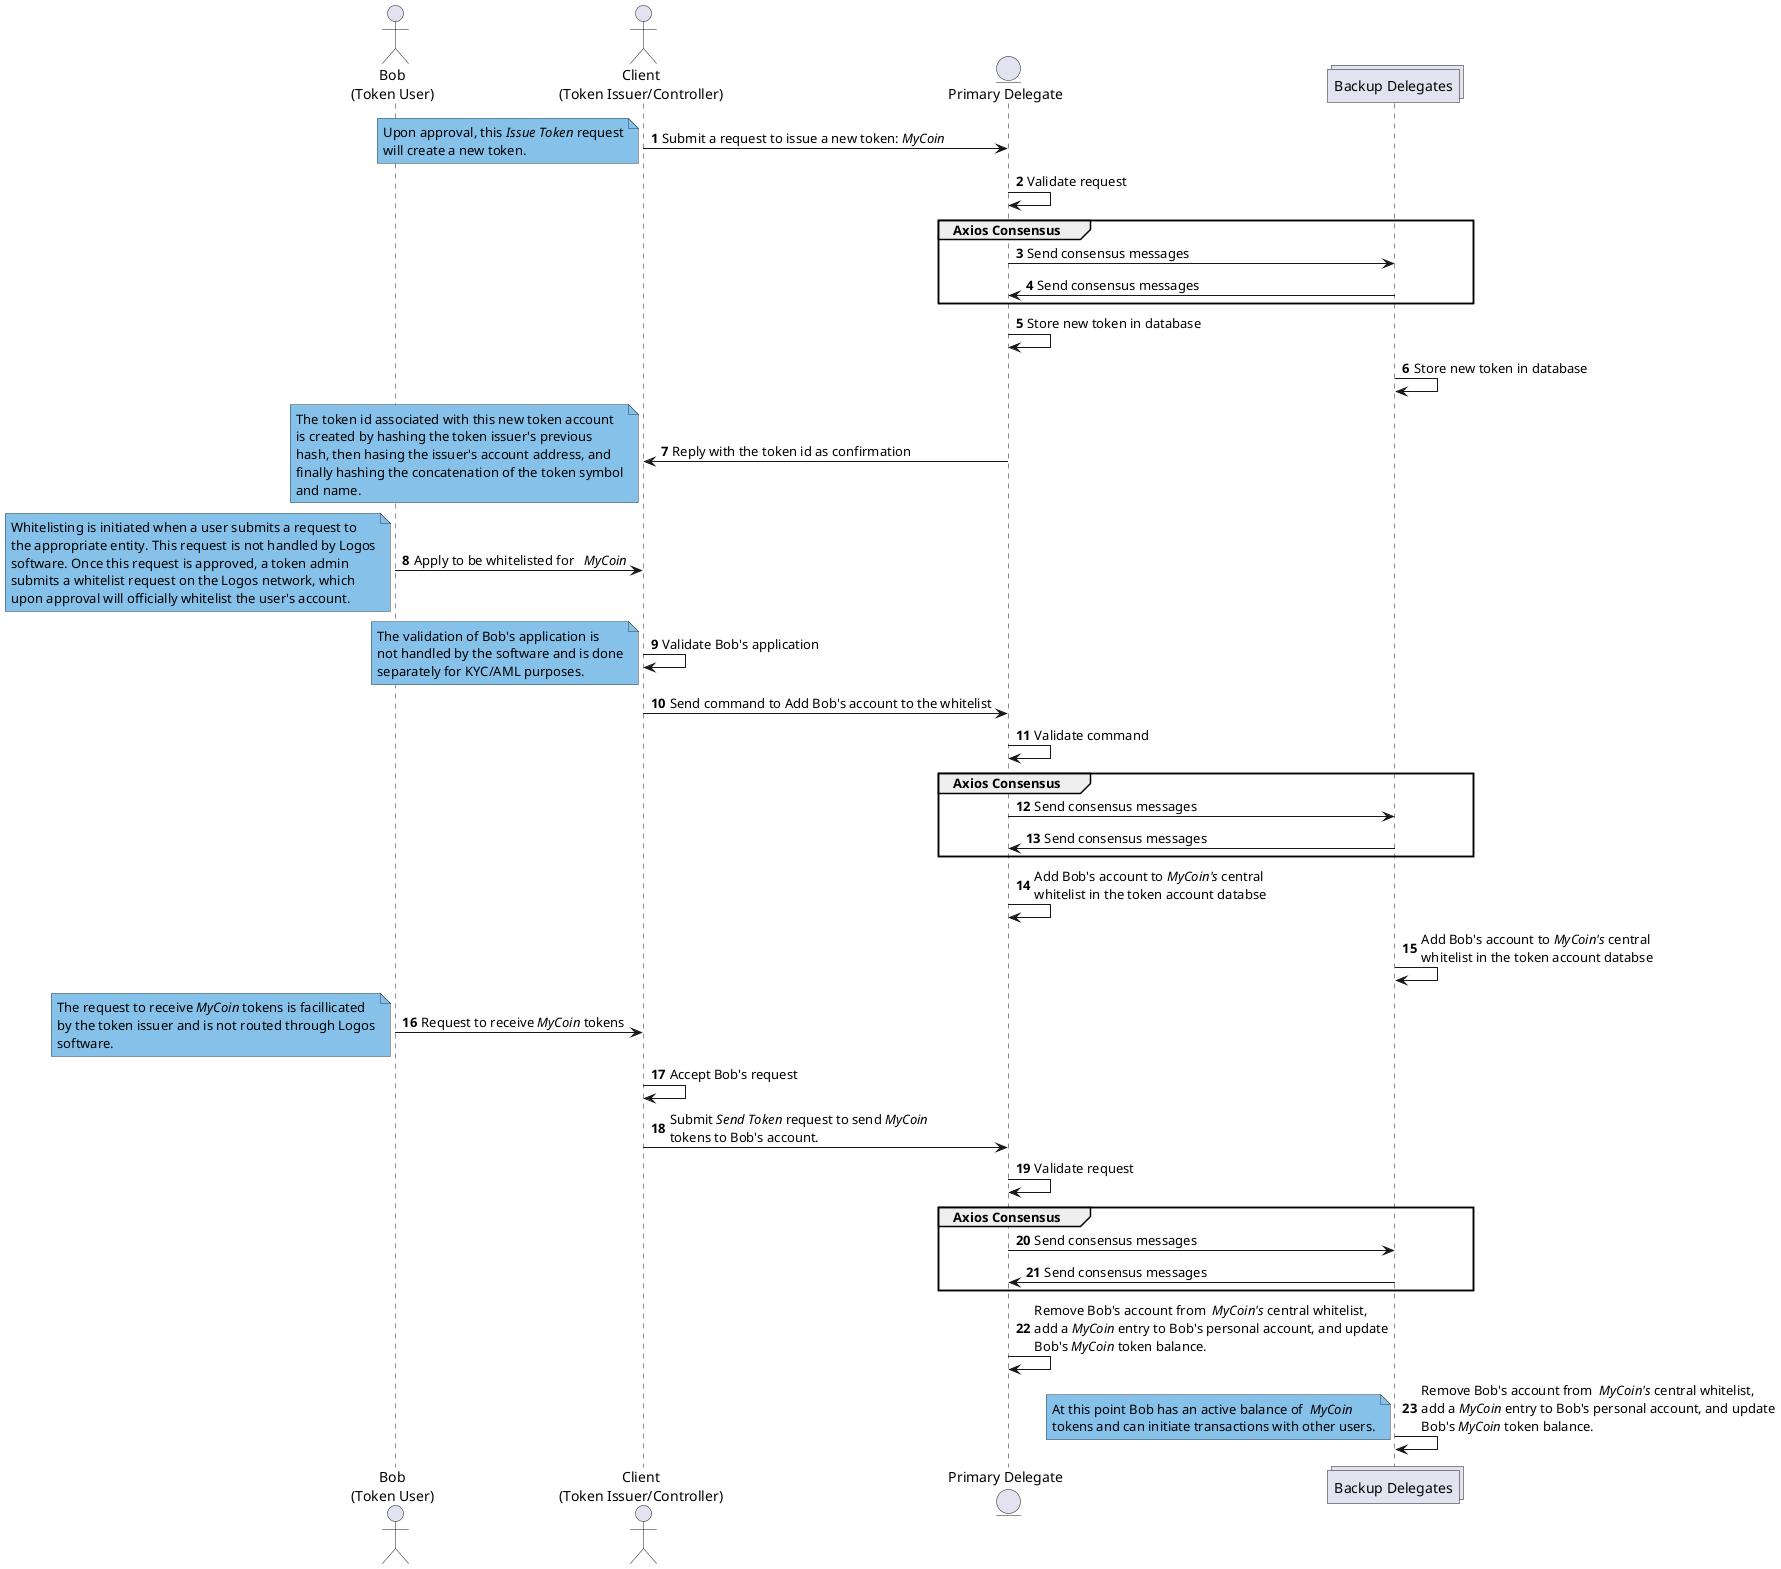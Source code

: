 @startuml

autonumber

skinparam NoteBackgroundColor #85C1E9
skinparam NoteBorderColor #2C3E50

actor "Bob\n(Token User)" as tu
actor "Client\n(Token Issuer/Controller)" as ti
entity "Primary Delegate" as pd
collections "Backup Delegates" as bd

ti -> pd : Submit a request to issue a new token: //MyCoin//
note left
    Upon approval, this //Issue Token// request
    will create a new token.
end note

pd -> pd : Validate request

group Axios Consensus
    pd -> bd : Send consensus messages
    bd -> pd : Send consensus messages
end

pd -> pd : Store new token in database
bd -> bd : Store new token in database

pd -> ti : Reply with the token id as confirmation
note left
    The token id associated with this new token account
    is created by hashing the token issuer's previous
    hash, then hasing the issuer's account address, and
    finally hashing the concatenation of the token symbol
    and name.
end note

tu -> ti : Apply to be whitelisted for   //MyCoin//
note left
    Whitelisting is initiated when a user submits a request to
    the appropriate entity. This request is not handled by Logos
    software. Once this request is approved, a token admin
    submits a whitelist request on the Logos network, which
    upon approval will officially whitelist the user's account.
end note

ti -> ti : Validate Bob's application
note left
    The validation of Bob's application is
    not handled by the software and is done
    separately for KYC/AML purposes.
end note

ti -> pd : Send command to Add Bob's account to the whitelist

pd -> pd : Validate command

group Axios Consensus
    pd -> bd : Send consensus messages
    bd -> pd : Send consensus messages
end

pd -> pd : Add Bob's account to //MyCoin's// central\nwhitelist in the token account databse
bd -> bd : Add Bob's account to //MyCoin's// central\nwhitelist in the token account databse

tu -> ti : Request to receive //MyCoin// tokens
note left
    The request to receive //MyCoin// tokens is facillicated
    by the token issuer and is not routed through Logos
    software.
end note

ti -> ti : Accept Bob's request

ti -> pd : Submit //Send Token// request to send //MyCoin//\n\
tokens to Bob's account.

pd -> pd : Validate request

group Axios Consensus
    pd -> bd : Send consensus messages
    bd -> pd : Send consensus messages
end

pd -> pd : Remove Bob's account from  //MyCoin's// central whitelist,\nadd a\
 //MyCoin// entry to Bob's personal account, and update\nBob's //MyCoin//\
 token balance.

bd -> bd : Remove Bob's account from  //MyCoin's// central whitelist,\nadd a\
 //MyCoin// entry to Bob's personal account, and update\nBob's //MyCoin//\
 token balance.

note left
    At this point Bob has an active balance of  //MyCoin//
    tokens and can initiate transactions with other users.
end note
@enduml
